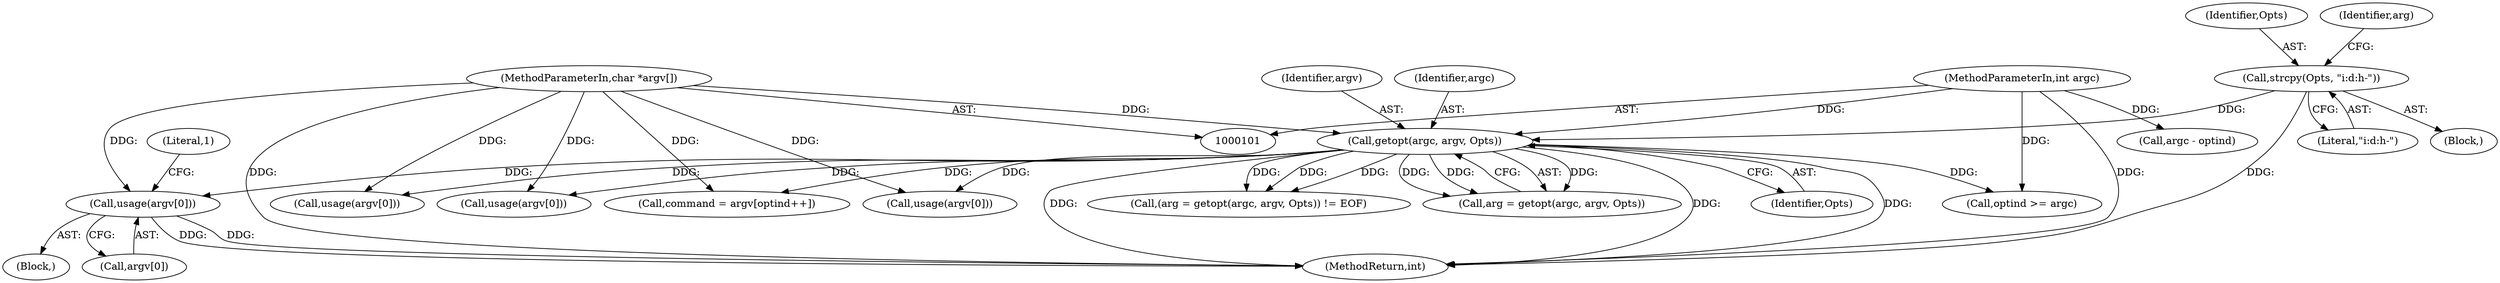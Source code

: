 digraph "0_opa-ff_c5759e7b76f5bf844be6c6641cc1b356bbc83869@array" {
"1000159" [label="(Call,usage(argv[0]))"];
"1000130" [label="(Call,getopt(argc, argv, Opts))"];
"1000102" [label="(MethodParameterIn,int argc)"];
"1000103" [label="(MethodParameterIn,char *argv[])"];
"1000123" [label="(Call,strcpy(Opts, \"i:d:h-\"))"];
"1000181" [label="(Call,command = argv[optind++])"];
"1000125" [label="(Literal,\"i:d:h-\")"];
"1000124" [label="(Identifier,Opts)"];
"1000130" [label="(Call,getopt(argc, argv, Opts))"];
"1000127" [label="(Call,(arg = getopt(argc, argv, Opts)) != EOF)"];
"1000160" [label="(Call,argv[0])"];
"1000128" [label="(Call,arg = getopt(argc, argv, Opts))"];
"1000257" [label="(Call,argc - optind)"];
"1000283" [label="(MethodReturn,int)"];
"1000103" [label="(MethodParameterIn,char *argv[])"];
"1000165" [label="(Literal,1)"];
"1000159" [label="(Call,usage(argv[0]))"];
"1000131" [label="(Identifier,argc)"];
"1000174" [label="(Call,usage(argv[0]))"];
"1000132" [label="(Identifier,argv)"];
"1000133" [label="(Identifier,Opts)"];
"1000167" [label="(Call,optind >= argc)"];
"1000141" [label="(Call,usage(argv[0]))"];
"1000104" [label="(Block,)"];
"1000102" [label="(MethodParameterIn,int argc)"];
"1000138" [label="(Block,)"];
"1000123" [label="(Call,strcpy(Opts, \"i:d:h-\"))"];
"1000268" [label="(Call,usage(argv[0]))"];
"1000129" [label="(Identifier,arg)"];
"1000159" -> "1000138"  [label="AST: "];
"1000159" -> "1000160"  [label="CFG: "];
"1000160" -> "1000159"  [label="AST: "];
"1000165" -> "1000159"  [label="CFG: "];
"1000159" -> "1000283"  [label="DDG: "];
"1000159" -> "1000283"  [label="DDG: "];
"1000130" -> "1000159"  [label="DDG: "];
"1000103" -> "1000159"  [label="DDG: "];
"1000130" -> "1000128"  [label="AST: "];
"1000130" -> "1000133"  [label="CFG: "];
"1000131" -> "1000130"  [label="AST: "];
"1000132" -> "1000130"  [label="AST: "];
"1000133" -> "1000130"  [label="AST: "];
"1000128" -> "1000130"  [label="CFG: "];
"1000130" -> "1000283"  [label="DDG: "];
"1000130" -> "1000283"  [label="DDG: "];
"1000130" -> "1000283"  [label="DDG: "];
"1000130" -> "1000127"  [label="DDG: "];
"1000130" -> "1000127"  [label="DDG: "];
"1000130" -> "1000127"  [label="DDG: "];
"1000130" -> "1000128"  [label="DDG: "];
"1000130" -> "1000128"  [label="DDG: "];
"1000130" -> "1000128"  [label="DDG: "];
"1000102" -> "1000130"  [label="DDG: "];
"1000103" -> "1000130"  [label="DDG: "];
"1000123" -> "1000130"  [label="DDG: "];
"1000130" -> "1000141"  [label="DDG: "];
"1000130" -> "1000167"  [label="DDG: "];
"1000130" -> "1000174"  [label="DDG: "];
"1000130" -> "1000181"  [label="DDG: "];
"1000130" -> "1000268"  [label="DDG: "];
"1000102" -> "1000101"  [label="AST: "];
"1000102" -> "1000283"  [label="DDG: "];
"1000102" -> "1000167"  [label="DDG: "];
"1000102" -> "1000257"  [label="DDG: "];
"1000103" -> "1000101"  [label="AST: "];
"1000103" -> "1000283"  [label="DDG: "];
"1000103" -> "1000141"  [label="DDG: "];
"1000103" -> "1000174"  [label="DDG: "];
"1000103" -> "1000181"  [label="DDG: "];
"1000103" -> "1000268"  [label="DDG: "];
"1000123" -> "1000104"  [label="AST: "];
"1000123" -> "1000125"  [label="CFG: "];
"1000124" -> "1000123"  [label="AST: "];
"1000125" -> "1000123"  [label="AST: "];
"1000129" -> "1000123"  [label="CFG: "];
"1000123" -> "1000283"  [label="DDG: "];
}
